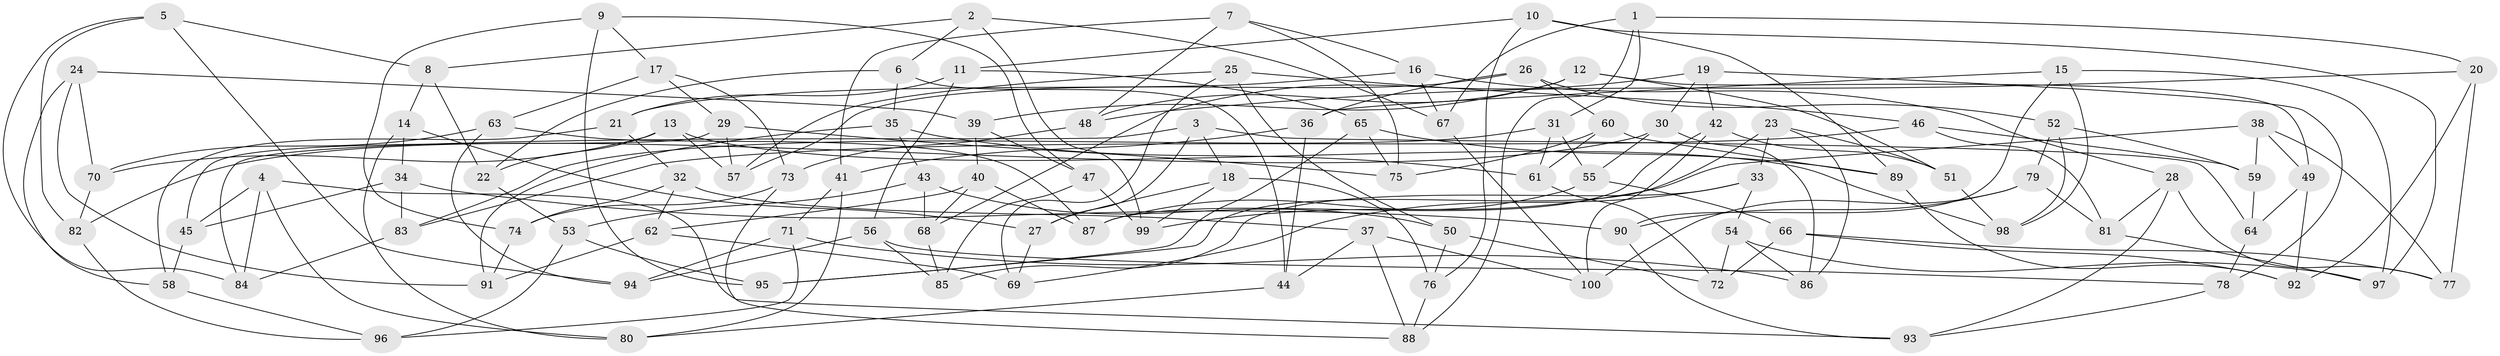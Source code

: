 // coarse degree distribution, {5: 0.13333333333333333, 3: 0.03333333333333333, 4: 0.65, 7: 0.05, 8: 0.06666666666666667, 10: 0.03333333333333333, 6: 0.016666666666666666, 9: 0.016666666666666666}
// Generated by graph-tools (version 1.1) at 2025/03/03/04/25 22:03:29]
// undirected, 100 vertices, 200 edges
graph export_dot {
graph [start="1"]
  node [color=gray90,style=filled];
  1;
  2;
  3;
  4;
  5;
  6;
  7;
  8;
  9;
  10;
  11;
  12;
  13;
  14;
  15;
  16;
  17;
  18;
  19;
  20;
  21;
  22;
  23;
  24;
  25;
  26;
  27;
  28;
  29;
  30;
  31;
  32;
  33;
  34;
  35;
  36;
  37;
  38;
  39;
  40;
  41;
  42;
  43;
  44;
  45;
  46;
  47;
  48;
  49;
  50;
  51;
  52;
  53;
  54;
  55;
  56;
  57;
  58;
  59;
  60;
  61;
  62;
  63;
  64;
  65;
  66;
  67;
  68;
  69;
  70;
  71;
  72;
  73;
  74;
  75;
  76;
  77;
  78;
  79;
  80;
  81;
  82;
  83;
  84;
  85;
  86;
  87;
  88;
  89;
  90;
  91;
  92;
  93;
  94;
  95;
  96;
  97;
  98;
  99;
  100;
  1 -- 31;
  1 -- 20;
  1 -- 67;
  1 -- 88;
  2 -- 67;
  2 -- 8;
  2 -- 6;
  2 -- 99;
  3 -- 18;
  3 -- 64;
  3 -- 84;
  3 -- 27;
  4 -- 80;
  4 -- 45;
  4 -- 84;
  4 -- 93;
  5 -- 94;
  5 -- 84;
  5 -- 8;
  5 -- 82;
  6 -- 22;
  6 -- 35;
  6 -- 44;
  7 -- 41;
  7 -- 48;
  7 -- 16;
  7 -- 75;
  8 -- 22;
  8 -- 14;
  9 -- 95;
  9 -- 17;
  9 -- 74;
  9 -- 47;
  10 -- 89;
  10 -- 97;
  10 -- 76;
  10 -- 11;
  11 -- 21;
  11 -- 65;
  11 -- 56;
  12 -- 51;
  12 -- 39;
  12 -- 48;
  12 -- 49;
  13 -- 22;
  13 -- 70;
  13 -- 98;
  13 -- 57;
  14 -- 27;
  14 -- 34;
  14 -- 80;
  15 -- 36;
  15 -- 97;
  15 -- 90;
  15 -- 98;
  16 -- 28;
  16 -- 21;
  16 -- 67;
  17 -- 29;
  17 -- 73;
  17 -- 63;
  18 -- 99;
  18 -- 27;
  18 -- 76;
  19 -- 68;
  19 -- 78;
  19 -- 42;
  19 -- 30;
  20 -- 48;
  20 -- 92;
  20 -- 77;
  21 -- 58;
  21 -- 32;
  22 -- 53;
  23 -- 95;
  23 -- 86;
  23 -- 51;
  23 -- 33;
  24 -- 70;
  24 -- 91;
  24 -- 58;
  24 -- 39;
  25 -- 46;
  25 -- 69;
  25 -- 57;
  25 -- 50;
  26 -- 36;
  26 -- 57;
  26 -- 52;
  26 -- 60;
  27 -- 69;
  28 -- 81;
  28 -- 77;
  28 -- 93;
  29 -- 45;
  29 -- 57;
  29 -- 75;
  30 -- 86;
  30 -- 82;
  30 -- 55;
  31 -- 83;
  31 -- 61;
  31 -- 55;
  32 -- 37;
  32 -- 74;
  32 -- 62;
  33 -- 85;
  33 -- 69;
  33 -- 54;
  34 -- 45;
  34 -- 90;
  34 -- 83;
  35 -- 43;
  35 -- 61;
  35 -- 91;
  36 -- 44;
  36 -- 41;
  37 -- 100;
  37 -- 88;
  37 -- 44;
  38 -- 49;
  38 -- 77;
  38 -- 99;
  38 -- 59;
  39 -- 47;
  39 -- 40;
  40 -- 68;
  40 -- 62;
  40 -- 87;
  41 -- 80;
  41 -- 71;
  42 -- 100;
  42 -- 87;
  42 -- 51;
  43 -- 68;
  43 -- 53;
  43 -- 50;
  44 -- 80;
  45 -- 58;
  46 -- 83;
  46 -- 59;
  46 -- 81;
  47 -- 85;
  47 -- 99;
  48 -- 73;
  49 -- 92;
  49 -- 64;
  50 -- 76;
  50 -- 72;
  51 -- 98;
  52 -- 98;
  52 -- 59;
  52 -- 79;
  53 -- 95;
  53 -- 96;
  54 -- 97;
  54 -- 86;
  54 -- 72;
  55 -- 66;
  55 -- 87;
  56 -- 94;
  56 -- 85;
  56 -- 78;
  58 -- 96;
  59 -- 64;
  60 -- 61;
  60 -- 89;
  60 -- 75;
  61 -- 72;
  62 -- 91;
  62 -- 69;
  63 -- 94;
  63 -- 87;
  63 -- 70;
  64 -- 78;
  65 -- 95;
  65 -- 89;
  65 -- 75;
  66 -- 77;
  66 -- 72;
  66 -- 92;
  67 -- 100;
  68 -- 85;
  70 -- 82;
  71 -- 86;
  71 -- 96;
  71 -- 94;
  73 -- 74;
  73 -- 88;
  74 -- 91;
  76 -- 88;
  78 -- 93;
  79 -- 81;
  79 -- 100;
  79 -- 90;
  81 -- 97;
  82 -- 96;
  83 -- 84;
  89 -- 92;
  90 -- 93;
}
